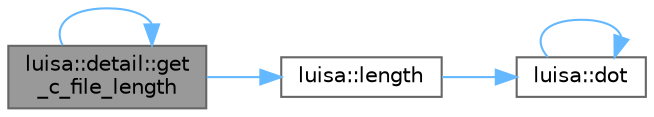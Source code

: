 digraph "luisa::detail::get_c_file_length"
{
 // LATEX_PDF_SIZE
  bgcolor="transparent";
  edge [fontname=Helvetica,fontsize=10,labelfontname=Helvetica,labelfontsize=10];
  node [fontname=Helvetica,fontsize=10,shape=box,height=0.2,width=0.4];
  rankdir="LR";
  Node1 [id="Node000001",label="luisa::detail::get\l_c_file_length",height=0.2,width=0.4,color="gray40", fillcolor="grey60", style="filled", fontcolor="black",tooltip=" "];
  Node1 -> Node1 [id="edge1_Node000001_Node000001",color="steelblue1",style="solid",tooltip=" "];
  Node1 -> Node2 [id="edge2_Node000001_Node000002",color="steelblue1",style="solid",tooltip=" "];
  Node2 [id="Node000002",label="luisa::length",height=0.2,width=0.4,color="grey40", fillcolor="white", style="filled",URL="$namespaceluisa.html#acdda54bb09b0439c4fccdced22215f38",tooltip=" "];
  Node2 -> Node3 [id="edge3_Node000002_Node000003",color="steelblue1",style="solid",tooltip=" "];
  Node3 [id="Node000003",label="luisa::dot",height=0.2,width=0.4,color="grey40", fillcolor="white", style="filled",URL="$namespaceluisa.html#a66bc7885360fbc5e7348963c97527c86",tooltip=" "];
  Node3 -> Node3 [id="edge4_Node000003_Node000003",color="steelblue1",style="solid",tooltip=" "];
}
